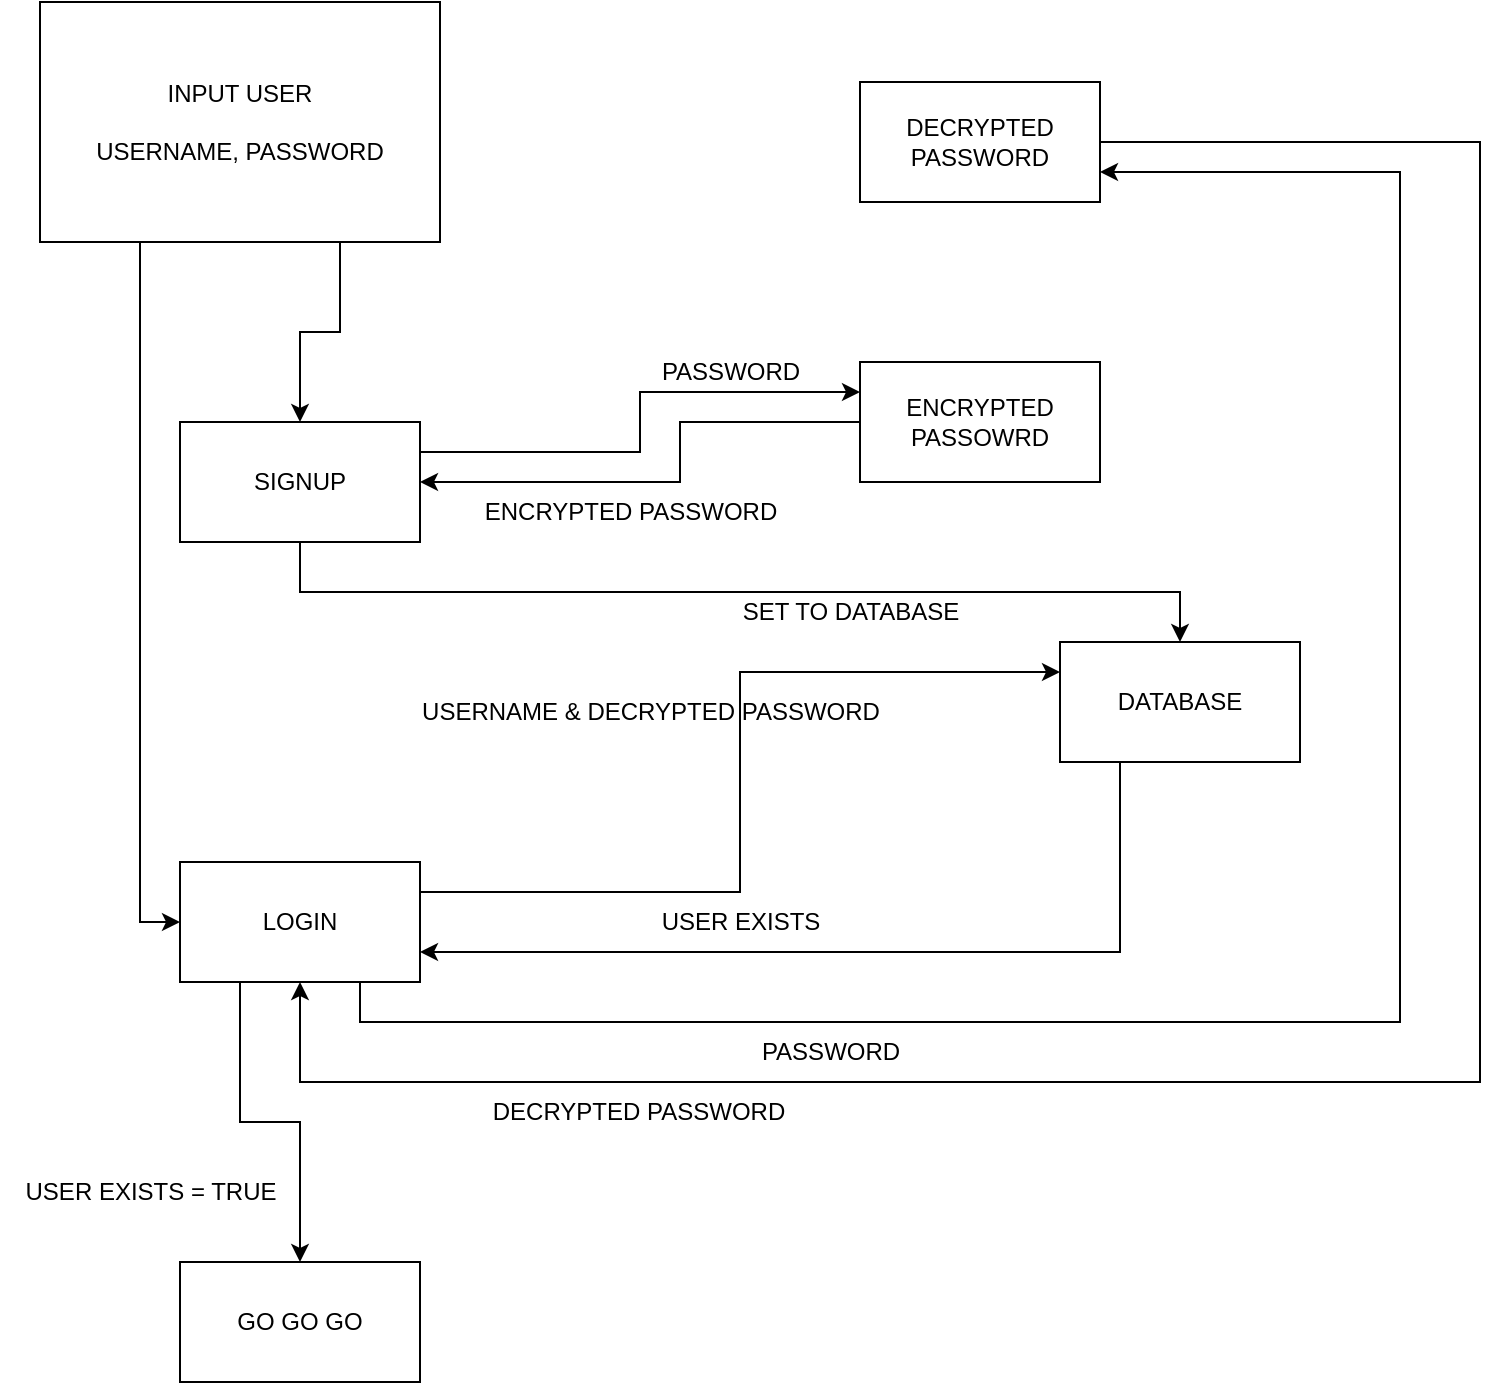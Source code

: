 <mxfile version="26.0.7">
  <diagram name="Seite-1" id="NAe6CwZM30K8DAq0jv_T">
    <mxGraphModel dx="1110" dy="738" grid="1" gridSize="10" guides="1" tooltips="1" connect="1" arrows="1" fold="1" page="1" pageScale="1" pageWidth="827" pageHeight="1169" math="0" shadow="0">
      <root>
        <mxCell id="0" />
        <mxCell id="1" parent="0" />
        <mxCell id="65ZI9_TYP8qIOSdvAGXZ-4" style="edgeStyle=orthogonalEdgeStyle;rounded=0;orthogonalLoop=1;jettySize=auto;html=1;exitX=0.75;exitY=1;exitDx=0;exitDy=0;" edge="1" parent="1" source="65ZI9_TYP8qIOSdvAGXZ-1" target="65ZI9_TYP8qIOSdvAGXZ-3">
          <mxGeometry relative="1" as="geometry" />
        </mxCell>
        <mxCell id="65ZI9_TYP8qIOSdvAGXZ-15" style="edgeStyle=orthogonalEdgeStyle;rounded=0;orthogonalLoop=1;jettySize=auto;html=1;exitX=0.25;exitY=1;exitDx=0;exitDy=0;entryX=0;entryY=0.5;entryDx=0;entryDy=0;" edge="1" parent="1" source="65ZI9_TYP8qIOSdvAGXZ-1" target="65ZI9_TYP8qIOSdvAGXZ-14">
          <mxGeometry relative="1" as="geometry" />
        </mxCell>
        <mxCell id="65ZI9_TYP8qIOSdvAGXZ-1" value="INPUT USER&lt;br&gt;&lt;br&gt;USERNAME, PASSWORD" style="rounded=0;whiteSpace=wrap;html=1;" vertex="1" parent="1">
          <mxGeometry x="40" y="30" width="200" height="120" as="geometry" />
        </mxCell>
        <mxCell id="65ZI9_TYP8qIOSdvAGXZ-18" style="edgeStyle=orthogonalEdgeStyle;rounded=0;orthogonalLoop=1;jettySize=auto;html=1;exitX=0.25;exitY=1;exitDx=0;exitDy=0;entryX=1;entryY=0.75;entryDx=0;entryDy=0;" edge="1" parent="1" source="65ZI9_TYP8qIOSdvAGXZ-2" target="65ZI9_TYP8qIOSdvAGXZ-14">
          <mxGeometry relative="1" as="geometry" />
        </mxCell>
        <mxCell id="65ZI9_TYP8qIOSdvAGXZ-2" value="DATABASE" style="rounded=0;whiteSpace=wrap;html=1;" vertex="1" parent="1">
          <mxGeometry x="550" y="350" width="120" height="60" as="geometry" />
        </mxCell>
        <mxCell id="65ZI9_TYP8qIOSdvAGXZ-6" style="edgeStyle=orthogonalEdgeStyle;rounded=0;orthogonalLoop=1;jettySize=auto;html=1;exitX=1;exitY=0.25;exitDx=0;exitDy=0;entryX=0;entryY=0.25;entryDx=0;entryDy=0;" edge="1" parent="1" source="65ZI9_TYP8qIOSdvAGXZ-3" target="65ZI9_TYP8qIOSdvAGXZ-5">
          <mxGeometry relative="1" as="geometry" />
        </mxCell>
        <mxCell id="65ZI9_TYP8qIOSdvAGXZ-13" style="edgeStyle=orthogonalEdgeStyle;rounded=0;orthogonalLoop=1;jettySize=auto;html=1;exitX=0.5;exitY=1;exitDx=0;exitDy=0;" edge="1" parent="1" source="65ZI9_TYP8qIOSdvAGXZ-3" target="65ZI9_TYP8qIOSdvAGXZ-2">
          <mxGeometry relative="1" as="geometry" />
        </mxCell>
        <mxCell id="65ZI9_TYP8qIOSdvAGXZ-3" value="SIGNUP" style="rounded=0;whiteSpace=wrap;html=1;" vertex="1" parent="1">
          <mxGeometry x="110" y="240" width="120" height="60" as="geometry" />
        </mxCell>
        <mxCell id="65ZI9_TYP8qIOSdvAGXZ-8" style="edgeStyle=orthogonalEdgeStyle;rounded=0;orthogonalLoop=1;jettySize=auto;html=1;exitX=0;exitY=0.5;exitDx=0;exitDy=0;entryX=1;entryY=0.5;entryDx=0;entryDy=0;" edge="1" parent="1" source="65ZI9_TYP8qIOSdvAGXZ-5" target="65ZI9_TYP8qIOSdvAGXZ-3">
          <mxGeometry relative="1" as="geometry">
            <Array as="points">
              <mxPoint x="360" y="240" />
              <mxPoint x="360" y="270" />
            </Array>
          </mxGeometry>
        </mxCell>
        <mxCell id="65ZI9_TYP8qIOSdvAGXZ-21" style="edgeStyle=orthogonalEdgeStyle;rounded=0;orthogonalLoop=1;jettySize=auto;html=1;exitX=1;exitY=0.5;exitDx=0;exitDy=0;entryX=0.5;entryY=1;entryDx=0;entryDy=0;" edge="1" parent="1" source="65ZI9_TYP8qIOSdvAGXZ-29" target="65ZI9_TYP8qIOSdvAGXZ-14">
          <mxGeometry relative="1" as="geometry">
            <Array as="points">
              <mxPoint x="760" y="100" />
              <mxPoint x="760" y="570" />
              <mxPoint x="170" y="570" />
            </Array>
          </mxGeometry>
        </mxCell>
        <mxCell id="65ZI9_TYP8qIOSdvAGXZ-5" value="ENCRYPTED PASSOWRD" style="rounded=0;whiteSpace=wrap;html=1;" vertex="1" parent="1">
          <mxGeometry x="450" y="210" width="120" height="60" as="geometry" />
        </mxCell>
        <mxCell id="65ZI9_TYP8qIOSdvAGXZ-9" value="&lt;span style=&quot;text-wrap-mode: wrap;&quot;&gt;ENCRYPTED&lt;/span&gt;&amp;nbsp;PASSWORD" style="text;html=1;align=center;verticalAlign=middle;resizable=0;points=[];autosize=1;strokeColor=none;fillColor=none;" vertex="1" parent="1">
          <mxGeometry x="250" y="270" width="170" height="30" as="geometry" />
        </mxCell>
        <mxCell id="65ZI9_TYP8qIOSdvAGXZ-10" value="PASSWORD" style="text;html=1;align=center;verticalAlign=middle;resizable=0;points=[];autosize=1;strokeColor=none;fillColor=none;" vertex="1" parent="1">
          <mxGeometry x="340" y="200" width="90" height="30" as="geometry" />
        </mxCell>
        <mxCell id="65ZI9_TYP8qIOSdvAGXZ-12" value="SET TO DATABASE" style="text;html=1;align=center;verticalAlign=middle;resizable=0;points=[];autosize=1;strokeColor=none;fillColor=none;" vertex="1" parent="1">
          <mxGeometry x="380" y="320" width="130" height="30" as="geometry" />
        </mxCell>
        <mxCell id="65ZI9_TYP8qIOSdvAGXZ-19" style="edgeStyle=orthogonalEdgeStyle;rounded=0;orthogonalLoop=1;jettySize=auto;html=1;exitX=0.75;exitY=1;exitDx=0;exitDy=0;entryX=1;entryY=0.75;entryDx=0;entryDy=0;" edge="1" parent="1" source="65ZI9_TYP8qIOSdvAGXZ-14" target="65ZI9_TYP8qIOSdvAGXZ-29">
          <mxGeometry relative="1" as="geometry">
            <Array as="points">
              <mxPoint x="200" y="540" />
              <mxPoint x="720" y="540" />
              <mxPoint x="720" y="115" />
            </Array>
          </mxGeometry>
        </mxCell>
        <mxCell id="65ZI9_TYP8qIOSdvAGXZ-23" style="edgeStyle=orthogonalEdgeStyle;rounded=0;orthogonalLoop=1;jettySize=auto;html=1;exitX=1;exitY=0.25;exitDx=0;exitDy=0;entryX=0;entryY=0.25;entryDx=0;entryDy=0;" edge="1" parent="1" source="65ZI9_TYP8qIOSdvAGXZ-14" target="65ZI9_TYP8qIOSdvAGXZ-2">
          <mxGeometry relative="1" as="geometry" />
        </mxCell>
        <mxCell id="65ZI9_TYP8qIOSdvAGXZ-27" style="edgeStyle=orthogonalEdgeStyle;rounded=0;orthogonalLoop=1;jettySize=auto;html=1;exitX=0.25;exitY=1;exitDx=0;exitDy=0;entryX=0.5;entryY=0;entryDx=0;entryDy=0;" edge="1" parent="1" source="65ZI9_TYP8qIOSdvAGXZ-14" target="65ZI9_TYP8qIOSdvAGXZ-26">
          <mxGeometry relative="1" as="geometry">
            <Array as="points">
              <mxPoint x="140" y="590" />
              <mxPoint x="170" y="590" />
            </Array>
          </mxGeometry>
        </mxCell>
        <mxCell id="65ZI9_TYP8qIOSdvAGXZ-14" value="LOGIN" style="rounded=0;whiteSpace=wrap;html=1;" vertex="1" parent="1">
          <mxGeometry x="110" y="460" width="120" height="60" as="geometry" />
        </mxCell>
        <mxCell id="65ZI9_TYP8qIOSdvAGXZ-20" value="PASSWORD" style="text;html=1;align=center;verticalAlign=middle;resizable=0;points=[];autosize=1;strokeColor=none;fillColor=none;" vertex="1" parent="1">
          <mxGeometry x="390" y="540" width="90" height="30" as="geometry" />
        </mxCell>
        <mxCell id="65ZI9_TYP8qIOSdvAGXZ-22" value="&lt;span style=&quot;text-wrap-mode: wrap;&quot;&gt;DECRYPTED&lt;/span&gt;&amp;nbsp;PASSWORD" style="text;html=1;align=center;verticalAlign=middle;resizable=0;points=[];autosize=1;strokeColor=none;fillColor=none;" vertex="1" parent="1">
          <mxGeometry x="254" y="570" width="170" height="30" as="geometry" />
        </mxCell>
        <mxCell id="65ZI9_TYP8qIOSdvAGXZ-24" value="USERNAME &amp;amp;&amp;nbsp;&lt;span style=&quot;text-wrap-mode: wrap;&quot;&gt;DECRYPTED&lt;/span&gt;&amp;nbsp;PASSWORD" style="text;html=1;align=center;verticalAlign=middle;resizable=0;points=[];autosize=1;strokeColor=none;fillColor=none;" vertex="1" parent="1">
          <mxGeometry x="220" y="370" width="250" height="30" as="geometry" />
        </mxCell>
        <mxCell id="65ZI9_TYP8qIOSdvAGXZ-25" value="USER EXISTS" style="text;html=1;align=center;verticalAlign=middle;resizable=0;points=[];autosize=1;strokeColor=none;fillColor=none;" vertex="1" parent="1">
          <mxGeometry x="340" y="475" width="100" height="30" as="geometry" />
        </mxCell>
        <mxCell id="65ZI9_TYP8qIOSdvAGXZ-26" value="GO GO GO" style="rounded=0;whiteSpace=wrap;html=1;" vertex="1" parent="1">
          <mxGeometry x="110" y="660" width="120" height="60" as="geometry" />
        </mxCell>
        <mxCell id="65ZI9_TYP8qIOSdvAGXZ-28" value="USER EXISTS = TRUE" style="text;html=1;align=center;verticalAlign=middle;resizable=0;points=[];autosize=1;strokeColor=none;fillColor=none;" vertex="1" parent="1">
          <mxGeometry x="20" y="610" width="150" height="30" as="geometry" />
        </mxCell>
        <mxCell id="65ZI9_TYP8qIOSdvAGXZ-29" value="DECRYPTED&lt;br&gt;PASSWORD" style="whiteSpace=wrap;html=1;" vertex="1" parent="1">
          <mxGeometry x="450" y="70" width="120" height="60" as="geometry" />
        </mxCell>
      </root>
    </mxGraphModel>
  </diagram>
</mxfile>
